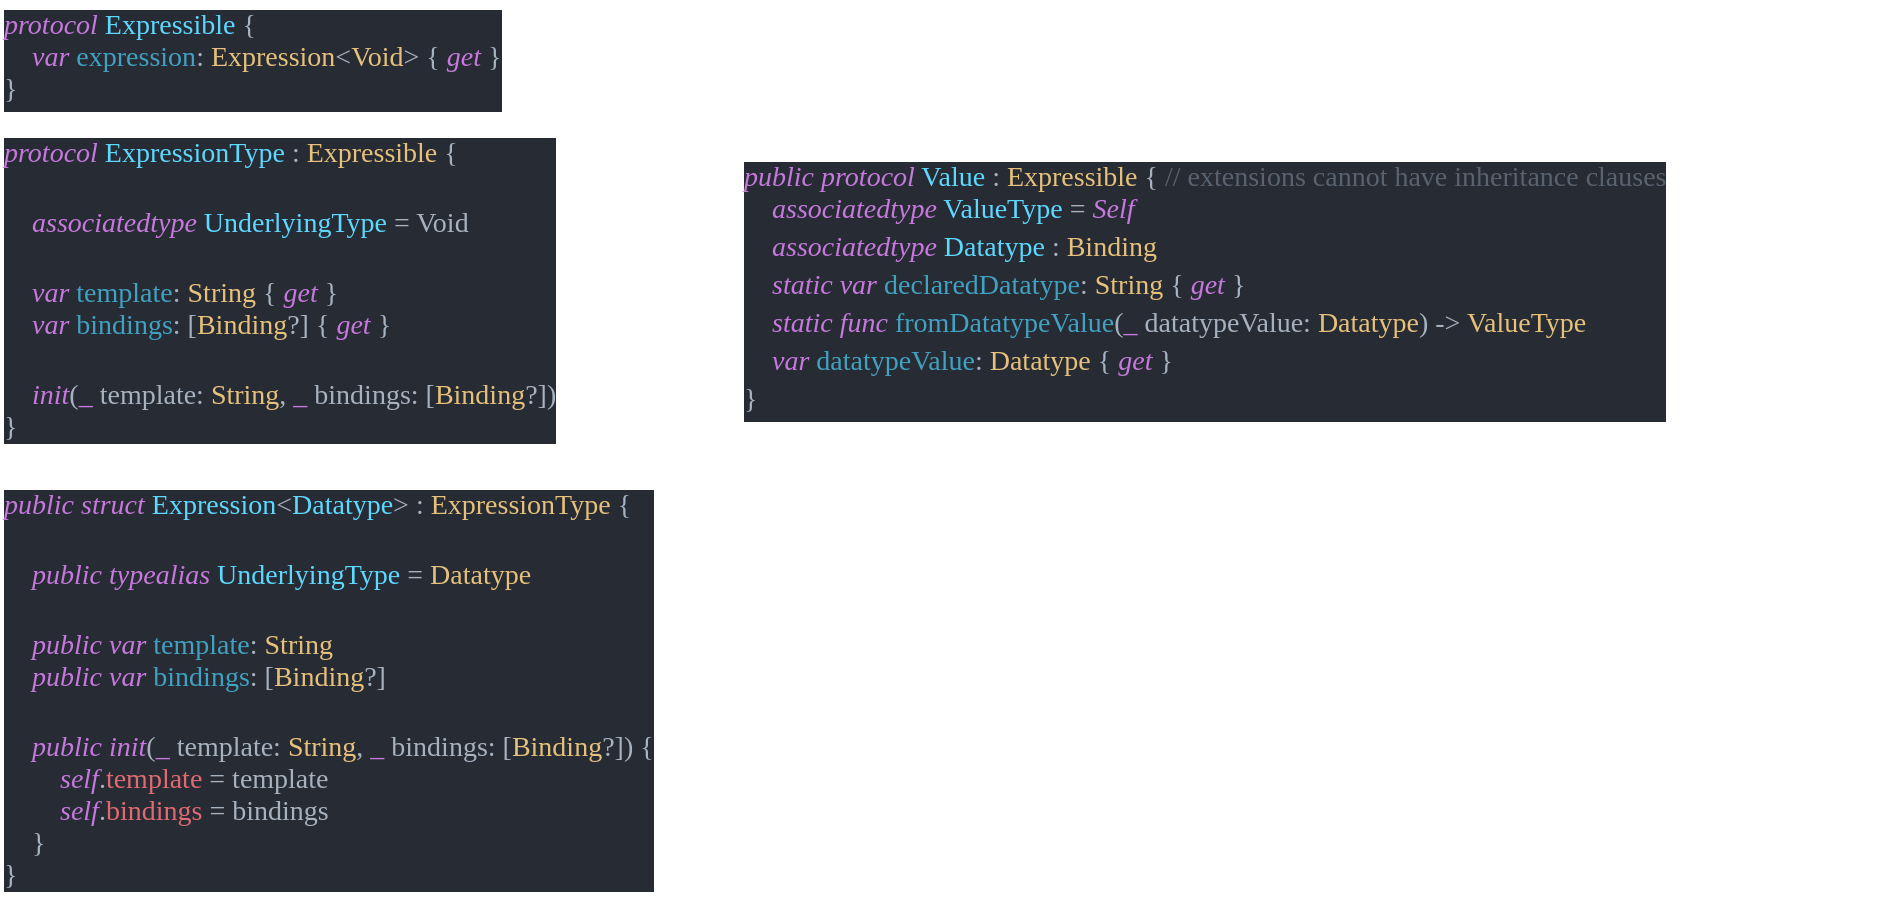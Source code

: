 <mxfile version="12.1.3" type="github" pages="1"><diagram id="EGhzr8A4NwQ-wFSd3KrL" name="第 1 页"><mxGraphModel dx="1412" dy="3090" grid="1" gridSize="10" guides="1" tooltips="1" connect="1" arrows="1" fold="1" page="1" pageScale="1" pageWidth="1654" pageHeight="2336" math="0" shadow="0"><root><mxCell id="0"/><mxCell id="1" parent="0"/><mxCell id="SY6YKDUAY6qv5Wm8iYjg-1" value="&lt;p style=&quot;margin: 0px; font-stretch: normal; font-size: 14px; line-height: normal; color: rgb(89, 98, 111); background-color: rgb(39, 43, 51);&quot;&gt;&lt;span style=&quot;color: rgb(198, 121, 221); font-size: 14px;&quot;&gt;&lt;i style=&quot;font-size: 14px;&quot;&gt;protocol&lt;/i&gt;&lt;/span&gt;&lt;span style=&quot;color: rgb(166, 178, 192); font-size: 14px;&quot;&gt; &lt;/span&gt;&lt;span style=&quot;color: rgb(93, 216, 255); font-size: 14px;&quot;&gt;ExpressionType&lt;/span&gt;&lt;span style=&quot;color: rgb(166, 178, 192); font-size: 14px;&quot;&gt; : &lt;/span&gt;&lt;span style=&quot;color: rgb(229, 193, 124); font-size: 14px;&quot;&gt;Expressible&lt;/span&gt;&lt;span style=&quot;color: rgb(166, 178, 192); font-size: 14px;&quot;&gt; {&lt;/span&gt;&lt;/p&gt;&lt;p style=&quot;margin: 0px; font-stretch: normal; font-size: 14px; line-height: normal; color: rgb(166, 178, 192); background-color: rgb(39, 43, 51); min-height: 19px;&quot;&gt;&lt;br style=&quot;font-size: 14px;&quot;&gt;&lt;/p&gt;&lt;p style=&quot;margin: 0px; font-stretch: normal; font-size: 14px; line-height: normal; color: rgb(198, 121, 221); background-color: rgb(39, 43, 51);&quot;&gt;&lt;span style=&quot;color: rgb(166, 178, 192); font-size: 14px;&quot;&gt;&amp;nbsp; &amp;nbsp; &lt;/span&gt;&lt;i style=&quot;font-size: 14px;&quot;&gt;associatedtype&lt;/i&gt;&lt;span style=&quot;color: rgb(166, 178, 192); font-size: 14px;&quot;&gt; &lt;/span&gt;&lt;span style=&quot;color: rgb(93, 216, 255); font-size: 14px;&quot;&gt;UnderlyingType&lt;/span&gt;&lt;span style=&quot;color: rgb(166, 178, 192); font-size: 14px;&quot;&gt; = Void&lt;/span&gt;&lt;/p&gt;&lt;p style=&quot;margin: 0px; font-stretch: normal; font-size: 14px; line-height: normal; color: rgb(166, 178, 192); background-color: rgb(39, 43, 51); min-height: 19px;&quot;&gt;&lt;br style=&quot;font-size: 14px;&quot;&gt;&lt;/p&gt;&lt;p style=&quot;margin: 0px; font-stretch: normal; font-size: 14px; line-height: normal; color: rgb(166, 178, 192); background-color: rgb(39, 43, 51);&quot;&gt;&amp;nbsp; &amp;nbsp; &lt;span style=&quot;color: rgb(198, 121, 221); font-size: 14px;&quot;&gt;&lt;i style=&quot;font-size: 14px;&quot;&gt;var&lt;/i&gt;&lt;/span&gt; &lt;span style=&quot;color: rgb(65, 161, 192); font-size: 14px;&quot;&gt;template&lt;/span&gt;: &lt;span style=&quot;color: rgb(229, 193, 124); font-size: 14px;&quot;&gt;String&lt;/span&gt; { &lt;span style=&quot;color: rgb(198, 121, 221); font-size: 14px;&quot;&gt;&lt;i style=&quot;font-size: 14px;&quot;&gt;get&lt;/i&gt;&lt;/span&gt; }&lt;/p&gt;&lt;p style=&quot;margin: 0px; font-stretch: normal; font-size: 14px; line-height: normal; color: rgb(166, 178, 192); background-color: rgb(39, 43, 51);&quot;&gt;&amp;nbsp; &amp;nbsp; &lt;span style=&quot;color: rgb(198, 121, 221); font-size: 14px;&quot;&gt;&lt;i style=&quot;font-size: 14px;&quot;&gt;var&lt;/i&gt;&lt;/span&gt; &lt;span style=&quot;color: rgb(65, 161, 192); font-size: 14px;&quot;&gt;bindings&lt;/span&gt;: [&lt;span style=&quot;color: rgb(229, 193, 124); font-size: 14px;&quot;&gt;Binding&lt;/span&gt;?] { &lt;span style=&quot;color: rgb(198, 121, 221); font-size: 14px;&quot;&gt;&lt;i style=&quot;font-size: 14px;&quot;&gt;get&lt;/i&gt;&lt;/span&gt; }&lt;/p&gt;&lt;p style=&quot;margin: 0px; font-stretch: normal; font-size: 14px; line-height: normal; color: rgb(166, 178, 192); background-color: rgb(39, 43, 51); min-height: 19px;&quot;&gt;&lt;br style=&quot;font-size: 14px;&quot;&gt;&lt;/p&gt;&lt;p style=&quot;margin: 0px; font-stretch: normal; font-size: 14px; line-height: normal; color: rgb(166, 178, 192); background-color: rgb(39, 43, 51);&quot;&gt;&amp;nbsp; &amp;nbsp; &lt;span style=&quot;color: rgb(198, 121, 221); font-size: 14px;&quot;&gt;&lt;i style=&quot;font-size: 14px;&quot;&gt;init&lt;/i&gt;&lt;/span&gt;(&lt;span style=&quot;color: rgb(198, 121, 221); font-size: 14px;&quot;&gt;&lt;i style=&quot;font-size: 14px;&quot;&gt;_&lt;/i&gt;&lt;/span&gt; template: &lt;span style=&quot;color: rgb(229, 193, 124); font-size: 14px;&quot;&gt;String&lt;/span&gt;, &lt;span style=&quot;color: rgb(198, 121, 221); font-size: 14px;&quot;&gt;&lt;i style=&quot;font-size: 14px;&quot;&gt;_&lt;/i&gt;&lt;/span&gt; bindings: [&lt;span style=&quot;color: rgb(229, 193, 124); font-size: 14px;&quot;&gt;Binding&lt;/span&gt;?])&lt;/p&gt;&lt;p style=&quot;margin: 0px; font-stretch: normal; font-size: 14px; line-height: normal; color: rgb(166, 178, 192); background-color: rgb(39, 43, 51);&quot;&gt;}&lt;/p&gt;" style="rounded=0;whiteSpace=wrap;html=1;fontFamily=Verdana;align=left;fontSize=14;strokeColor=none;fillColor=none;" vertex="1" parent="1"><mxGeometry x="90" y="-200" width="360" height="170" as="geometry"/></mxCell><mxCell id="SY6YKDUAY6qv5Wm8iYjg-3" value="&lt;p style=&quot;margin: 0px; font-stretch: normal; font-size: 14px; line-height: normal; color: rgb(89, 98, 111); background-color: rgb(39, 43, 51);&quot;&gt;&lt;span style=&quot;font-size: 14px; color: rgb(198, 121, 221);&quot;&gt;&lt;i style=&quot;font-size: 14px;&quot;&gt;protocol&lt;/i&gt;&lt;/span&gt;&lt;span style=&quot;font-size: 14px; color: rgb(166, 178, 192);&quot;&gt; &lt;/span&gt;&lt;span style=&quot;color: rgb(93, 216, 255); font-size: 14px;&quot;&gt;Expressible&lt;/span&gt;&lt;span style=&quot;color: rgb(166, 178, 192); font-size: 14px;&quot;&gt;&amp;nbsp;{&lt;/span&gt;&lt;/p&gt;&lt;p style=&quot;margin: 0px; font-stretch: normal; font-size: 14px; line-height: normal; color: rgb(198, 121, 221); background-color: rgb(39, 43, 51);&quot;&gt;&lt;span style=&quot;color: rgb(166, 178, 192); font-size: 14px;&quot;&gt;&amp;nbsp; &amp;nbsp;&amp;nbsp;&lt;/span&gt;&lt;span style=&quot;font-size: 14px;&quot;&gt;&lt;i style=&quot;font-size: 14px;&quot;&gt;var&lt;/i&gt;&lt;/span&gt;&lt;span style=&quot;font-size: 14px; color: rgb(166, 178, 192);&quot;&gt; &lt;/span&gt;&lt;span style=&quot;font-size: 14px; color: rgb(65, 161, 192);&quot;&gt;expression&lt;/span&gt;&lt;span style=&quot;font-size: 14px; color: rgb(166, 178, 192);&quot;&gt;: &lt;/span&gt;&lt;span style=&quot;color: rgb(229, 193, 124); font-size: 14px;&quot;&gt;Expression&lt;/span&gt;&lt;span style=&quot;font-size: 14px; color: rgb(166, 178, 192);&quot;&gt;&amp;lt;&lt;/span&gt;&lt;span style=&quot;color: rgb(229, 193, 124); font-size: 14px;&quot;&gt;Void&lt;/span&gt;&lt;span style=&quot;font-size: 14px; color: rgb(166, 178, 192);&quot;&gt;&amp;gt; { &lt;/span&gt;&lt;span style=&quot;font-size: 14px;&quot;&gt;&lt;i style=&quot;font-size: 14px;&quot;&gt;get&lt;/i&gt;&lt;/span&gt;&lt;span style=&quot;font-size: 14px; color: rgb(166, 178, 192);&quot;&gt; }&lt;/span&gt;&lt;/p&gt;&lt;p style=&quot;margin: 0px; font-stretch: normal; font-size: 14px; line-height: normal; color: rgb(166, 178, 192); background-color: rgb(39, 43, 51); min-height: 19px;&quot;&gt;}&lt;br style=&quot;font-size: 14px;&quot;&gt;&lt;/p&gt;" style="rounded=0;whiteSpace=wrap;html=1;fontFamily=Verdana;align=left;fontSize=14;strokeColor=none;fillColor=none;" vertex="1" parent="1"><mxGeometry x="90" y="-260" width="330" height="60" as="geometry"/></mxCell><mxCell id="SY6YKDUAY6qv5Wm8iYjg-4" value="&lt;p style=&quot;margin: 0px; font-stretch: normal; font-size: 14px; line-height: normal; color: rgb(93, 216, 255); background-color: rgb(39, 43, 51);&quot;&gt;&lt;span style=&quot;color: rgb(198, 121, 221); font-size: 14px;&quot;&gt;&lt;i style=&quot;font-size: 14px;&quot;&gt;public&lt;/i&gt;&lt;/span&gt;&lt;span style=&quot;color: rgb(166, 178, 192); font-size: 14px;&quot;&gt; &lt;/span&gt;&lt;span style=&quot;color: rgb(198, 121, 221); font-size: 14px;&quot;&gt;&lt;i style=&quot;font-size: 14px;&quot;&gt;struct&lt;/i&gt;&lt;/span&gt;&lt;span style=&quot;color: rgb(166, 178, 192); font-size: 14px;&quot;&gt; &lt;/span&gt;Expression&lt;span style=&quot;color: rgb(166, 178, 192); font-size: 14px;&quot;&gt;&amp;lt;&lt;/span&gt;Datatype&lt;span style=&quot;color: rgb(166, 178, 192); font-size: 14px;&quot;&gt;&amp;gt; : &lt;/span&gt;&lt;span style=&quot;color: rgb(229, 193, 124); font-size: 14px;&quot;&gt;ExpressionType&lt;/span&gt;&lt;span style=&quot;color: rgb(166, 178, 192); font-size: 14px;&quot;&gt; {&lt;/span&gt;&lt;/p&gt;&lt;p style=&quot;margin: 0px; font-stretch: normal; font-size: 14px; line-height: normal; color: rgb(166, 178, 192); background-color: rgb(39, 43, 51); min-height: 19px;&quot;&gt;&lt;br style=&quot;font-size: 14px;&quot;&gt;&lt;/p&gt;&lt;p style=&quot;margin: 0px; font-stretch: normal; font-size: 14px; line-height: normal; color: rgb(198, 121, 221); background-color: rgb(39, 43, 51);&quot;&gt;&lt;span style=&quot;color: rgb(166, 178, 192); font-size: 14px;&quot;&gt;&amp;nbsp; &amp;nbsp;&amp;nbsp;&lt;/span&gt;&lt;i style=&quot;font-size: 14px;&quot;&gt;public&lt;/i&gt;&lt;span style=&quot;color: rgb(166, 178, 192); font-size: 14px;&quot;&gt; &lt;/span&gt;&lt;i style=&quot;font-size: 14px;&quot;&gt;typealias&lt;/i&gt;&lt;span style=&quot;color: rgb(166, 178, 192); font-size: 14px;&quot;&gt; &lt;/span&gt;&lt;span style=&quot;color: rgb(93, 216, 255); font-size: 14px;&quot;&gt;UnderlyingType&lt;/span&gt;&lt;span style=&quot;color: rgb(166, 178, 192); font-size: 14px;&quot;&gt; = &lt;/span&gt;&lt;span style=&quot;color: rgb(229, 193, 124); font-size: 14px;&quot;&gt;Datatype&lt;/span&gt;&lt;/p&gt;&lt;p style=&quot;margin: 0px; font-stretch: normal; font-size: 14px; line-height: normal; color: rgb(166, 178, 192); background-color: rgb(39, 43, 51); min-height: 19px;&quot;&gt;&lt;br style=&quot;font-size: 14px;&quot;&gt;&lt;/p&gt;&lt;p style=&quot;margin: 0px; font-stretch: normal; font-size: 14px; line-height: normal; color: rgb(198, 121, 221); background-color: rgb(39, 43, 51);&quot;&gt;&lt;span style=&quot;color: rgb(166, 178, 192); font-size: 14px;&quot;&gt;&amp;nbsp; &amp;nbsp;&amp;nbsp;&lt;/span&gt;&lt;i style=&quot;font-size: 14px;&quot;&gt;public&lt;/i&gt;&lt;span style=&quot;color: rgb(166, 178, 192); font-size: 14px;&quot;&gt; &lt;/span&gt;&lt;i style=&quot;font-size: 14px;&quot;&gt;var&lt;/i&gt;&lt;span style=&quot;color: rgb(166, 178, 192); font-size: 14px;&quot;&gt; &lt;/span&gt;&lt;span style=&quot;color: rgb(65, 161, 192); font-size: 14px;&quot;&gt;template&lt;/span&gt;&lt;span style=&quot;color: rgb(166, 178, 192); font-size: 14px;&quot;&gt;: &lt;/span&gt;&lt;span style=&quot;color: rgb(229, 193, 124); font-size: 14px;&quot;&gt;String&lt;/span&gt;&lt;/p&gt;&lt;p style=&quot;margin: 0px; font-stretch: normal; font-size: 14px; line-height: normal; color: rgb(166, 178, 192); background-color: rgb(39, 43, 51);&quot;&gt;&amp;nbsp; &amp;nbsp;&amp;nbsp;&lt;span style=&quot;color: rgb(198, 121, 221); font-size: 14px;&quot;&gt;&lt;i style=&quot;font-size: 14px;&quot;&gt;public&lt;/i&gt;&lt;/span&gt; &lt;span style=&quot;color: rgb(198, 121, 221); font-size: 14px;&quot;&gt;&lt;i style=&quot;font-size: 14px;&quot;&gt;var&lt;/i&gt;&lt;/span&gt; &lt;span style=&quot;color: rgb(65, 161, 192); font-size: 14px;&quot;&gt;bindings&lt;/span&gt;: [&lt;span style=&quot;color: rgb(229, 193, 124); font-size: 14px;&quot;&gt;Binding&lt;/span&gt;?]&lt;/p&gt;&lt;p style=&quot;margin: 0px; font-stretch: normal; font-size: 14px; line-height: normal; color: rgb(166, 178, 192); background-color: rgb(39, 43, 51); min-height: 19px;&quot;&gt;&lt;br style=&quot;font-size: 14px;&quot;&gt;&lt;/p&gt;&lt;p style=&quot;margin: 0px; font-stretch: normal; font-size: 14px; line-height: normal; color: rgb(166, 178, 192); background-color: rgb(39, 43, 51);&quot;&gt;&amp;nbsp; &amp;nbsp;&amp;nbsp;&lt;span style=&quot;color: rgb(198, 121, 221); font-size: 14px;&quot;&gt;&lt;i style=&quot;font-size: 14px;&quot;&gt;public&lt;/i&gt;&lt;/span&gt; &lt;span style=&quot;color: rgb(198, 121, 221); font-size: 14px;&quot;&gt;&lt;i style=&quot;font-size: 14px;&quot;&gt;init&lt;/i&gt;&lt;/span&gt;(&lt;span style=&quot;color: rgb(198, 121, 221); font-size: 14px;&quot;&gt;&lt;i style=&quot;font-size: 14px;&quot;&gt;_&lt;/i&gt;&lt;/span&gt; template: &lt;span style=&quot;color: rgb(229, 193, 124); font-size: 14px;&quot;&gt;String&lt;/span&gt;, &lt;span style=&quot;color: rgb(198, 121, 221); font-size: 14px;&quot;&gt;&lt;i style=&quot;font-size: 14px;&quot;&gt;_&lt;/i&gt;&lt;/span&gt; bindings: [&lt;span style=&quot;color: rgb(229, 193, 124); font-size: 14px;&quot;&gt;Binding&lt;/span&gt;?]) {&lt;/p&gt;&lt;p style=&quot;margin: 0px; font-stretch: normal; font-size: 14px; line-height: normal; color: rgb(166, 178, 192); background-color: rgb(39, 43, 51);&quot;&gt;&amp;nbsp; &amp;nbsp; &amp;nbsp; &amp;nbsp;&amp;nbsp;&lt;span style=&quot;color: rgb(198, 121, 221); font-size: 14px;&quot;&gt;&lt;i style=&quot;font-size: 14px;&quot;&gt;self&lt;/i&gt;&lt;/span&gt;.&lt;span style=&quot;color: rgb(223, 106, 115); font-size: 14px;&quot;&gt;template&lt;/span&gt; = template&lt;/p&gt;&lt;p style=&quot;margin: 0px; font-stretch: normal; font-size: 14px; line-height: normal; color: rgb(166, 178, 192); background-color: rgb(39, 43, 51);&quot;&gt;&amp;nbsp; &amp;nbsp; &amp;nbsp; &amp;nbsp;&amp;nbsp;&lt;span style=&quot;color: rgb(198, 121, 221); font-size: 14px;&quot;&gt;&lt;i style=&quot;font-size: 14px;&quot;&gt;self&lt;/i&gt;&lt;/span&gt;.&lt;span style=&quot;color: rgb(223, 106, 115); font-size: 14px;&quot;&gt;bindings&lt;/span&gt; = bindings&lt;/p&gt;&lt;p style=&quot;margin: 0px; font-stretch: normal; font-size: 14px; line-height: normal; color: rgb(166, 178, 192); background-color: rgb(39, 43, 51);&quot;&gt;&amp;nbsp; &amp;nbsp; }&lt;/p&gt;&lt;p style=&quot;margin: 0px; font-stretch: normal; font-size: 14px; line-height: normal; color: rgb(166, 178, 192); background-color: rgb(39, 43, 51);&quot;&gt;}&lt;/p&gt;" style="rounded=0;whiteSpace=wrap;html=1;fontFamily=Verdana;fontSize=14;align=left;strokeColor=none;" vertex="1" parent="1"><mxGeometry x="90" y="-20" width="420" height="210" as="geometry"/></mxCell><mxCell id="SY6YKDUAY6qv5Wm8iYjg-5" value="&lt;p style=&quot;margin: 0px; font-stretch: normal; font-size: 14px; line-height: normal; color: rgb(89, 98, 111); background-color: rgb(39, 43, 51);&quot;&gt;&lt;span style=&quot;color: rgb(198, 121, 221); font-size: 14px;&quot;&gt;&lt;i style=&quot;font-size: 14px;&quot;&gt;public&lt;/i&gt;&lt;/span&gt;&lt;span style=&quot;color: rgb(166, 178, 192); font-size: 14px;&quot;&gt; &lt;/span&gt;&lt;span style=&quot;color: rgb(198, 121, 221); font-size: 14px;&quot;&gt;&lt;i style=&quot;font-size: 14px;&quot;&gt;protocol&lt;/i&gt;&lt;/span&gt;&lt;span style=&quot;color: rgb(166, 178, 192); font-size: 14px;&quot;&gt; &lt;/span&gt;&lt;span style=&quot;color: rgb(93, 216, 255); font-size: 14px;&quot;&gt;Value&lt;/span&gt;&lt;span style=&quot;color: rgb(166, 178, 192); font-size: 14px;&quot;&gt; : &lt;/span&gt;&lt;span style=&quot;color: rgb(229, 193, 124); font-size: 14px;&quot;&gt;Expressible&lt;/span&gt;&lt;span style=&quot;color: rgb(166, 178, 192); font-size: 14px;&quot;&gt; { &lt;/span&gt;// extensions cannot have inheritance clauses&lt;/p&gt;&lt;p style=&quot;margin: 0px; font-stretch: normal; font-size: 14px; line-height: normal; color: rgb(166, 178, 192); background-color: rgb(39, 43, 51); min-height: 19px;&quot;&gt;&amp;nbsp; &amp;nbsp;&amp;nbsp;&lt;i style=&quot;color: rgb(198, 121, 221); font-size: 14px;&quot;&gt;associatedtype&lt;/i&gt; &lt;span style=&quot;color: rgb(93, 216, 255); font-size: 14px;&quot;&gt;ValueType&lt;/span&gt; = &lt;i style=&quot;color: rgb(198, 121, 221); font-size: 14px;&quot;&gt;Self&lt;/i&gt;&lt;br style=&quot;font-size: 14px;&quot;&gt;&lt;/p&gt;&lt;p style=&quot;margin: 0px; font-stretch: normal; font-size: 14px; line-height: normal; color: rgb(166, 178, 192); background-color: rgb(39, 43, 51); min-height: 19px;&quot;&gt;&amp;nbsp; &amp;nbsp;&amp;nbsp;&lt;i style=&quot;color: rgb(198, 121, 221); font-size: 14px;&quot;&gt;associatedtype&lt;/i&gt; &lt;span style=&quot;color: rgb(93, 216, 255); font-size: 14px;&quot;&gt;Datatype&lt;/span&gt; : &lt;span style=&quot;color: rgb(229, 193, 124); font-size: 14px;&quot;&gt;Binding&lt;/span&gt;&lt;br style=&quot;font-size: 14px;&quot;&gt;&lt;/p&gt;&lt;p style=&quot;margin: 0px; font-stretch: normal; font-size: 14px; line-height: normal; color: rgb(166, 178, 192); background-color: rgb(39, 43, 51); min-height: 19px;&quot;&gt;&amp;nbsp; &amp;nbsp;&amp;nbsp;&lt;span style=&quot;color: rgb(198, 121, 221); font-size: 14px;&quot;&gt;&lt;i style=&quot;font-size: 14px;&quot;&gt;static&lt;/i&gt;&lt;/span&gt; &lt;span style=&quot;color: rgb(198, 121, 221); font-size: 14px;&quot;&gt;&lt;i style=&quot;font-size: 14px;&quot;&gt;var&lt;/i&gt;&lt;/span&gt; &lt;span style=&quot;color: rgb(65, 161, 192); font-size: 14px;&quot;&gt;declaredDatatype&lt;/span&gt;: &lt;span style=&quot;color: rgb(229, 193, 124); font-size: 14px;&quot;&gt;String&lt;/span&gt; { &lt;span style=&quot;color: rgb(198, 121, 221); font-size: 14px;&quot;&gt;&lt;i style=&quot;font-size: 14px;&quot;&gt;get&lt;/i&gt;&lt;/span&gt; }&lt;br style=&quot;font-size: 14px;&quot;&gt;&lt;/p&gt;&lt;p style=&quot;margin: 0px; font-stretch: normal; font-size: 14px; line-height: normal; color: rgb(166, 178, 192); background-color: rgb(39, 43, 51); min-height: 19px;&quot;&gt;&amp;nbsp; &amp;nbsp;&amp;nbsp;&lt;span style=&quot;color: rgb(198, 121, 221); font-size: 14px;&quot;&gt;&lt;i style=&quot;font-size: 14px;&quot;&gt;static&lt;/i&gt;&lt;/span&gt; &lt;span style=&quot;color: rgb(198, 121, 221); font-size: 14px;&quot;&gt;&lt;i style=&quot;font-size: 14px;&quot;&gt;func&lt;/i&gt;&lt;/span&gt; &lt;span style=&quot;color: rgb(65, 161, 192); font-size: 14px;&quot;&gt;fromDatatypeValue&lt;/span&gt;(&lt;span style=&quot;color: rgb(198, 121, 221); font-size: 14px;&quot;&gt;&lt;i style=&quot;font-size: 14px;&quot;&gt;_&lt;/i&gt;&lt;/span&gt; datatypeValue: &lt;span style=&quot;color: rgb(229, 193, 124); font-size: 14px;&quot;&gt;Datatype&lt;/span&gt;) -&amp;gt; &lt;span style=&quot;color: rgb(229, 193, 124); font-size: 14px;&quot;&gt;ValueType&lt;/span&gt;&lt;br style=&quot;font-size: 14px;&quot;&gt;&lt;/p&gt;&lt;p style=&quot;margin: 0px; font-stretch: normal; font-size: 14px; line-height: normal; color: rgb(166, 178, 192); background-color: rgb(39, 43, 51); min-height: 19px;&quot;&gt;&amp;nbsp; &amp;nbsp;&amp;nbsp;&lt;span style=&quot;color: rgb(198, 121, 221); font-size: 14px;&quot;&gt;&lt;i style=&quot;font-size: 14px;&quot;&gt;var&lt;/i&gt;&lt;/span&gt; &lt;span style=&quot;color: rgb(65, 161, 192); font-size: 14px;&quot;&gt;datatypeValue&lt;/span&gt;: &lt;span style=&quot;color: rgb(229, 193, 124); font-size: 14px;&quot;&gt;Datatype&lt;/span&gt; { &lt;span style=&quot;color: rgb(198, 121, 221); font-size: 14px;&quot;&gt;&lt;i style=&quot;font-size: 14px;&quot;&gt;get&lt;/i&gt;&lt;/span&gt; }&lt;br style=&quot;font-size: 14px;&quot;&gt;&lt;/p&gt;&lt;p style=&quot;margin: 0px; font-stretch: normal; font-size: 14px; line-height: normal; color: rgb(166, 178, 192); background-color: rgb(39, 43, 51); min-height: 19px;&quot;&gt;}&lt;br style=&quot;font-size: 14px;&quot;&gt;&lt;/p&gt;" style="rounded=0;whiteSpace=wrap;html=1;fontFamily=Verdana;fontSize=14;align=left;strokeColor=none;" vertex="1" parent="1"><mxGeometry x="460" y="-195" width="580" height="160" as="geometry"/></mxCell></root></mxGraphModel></diagram></mxfile>